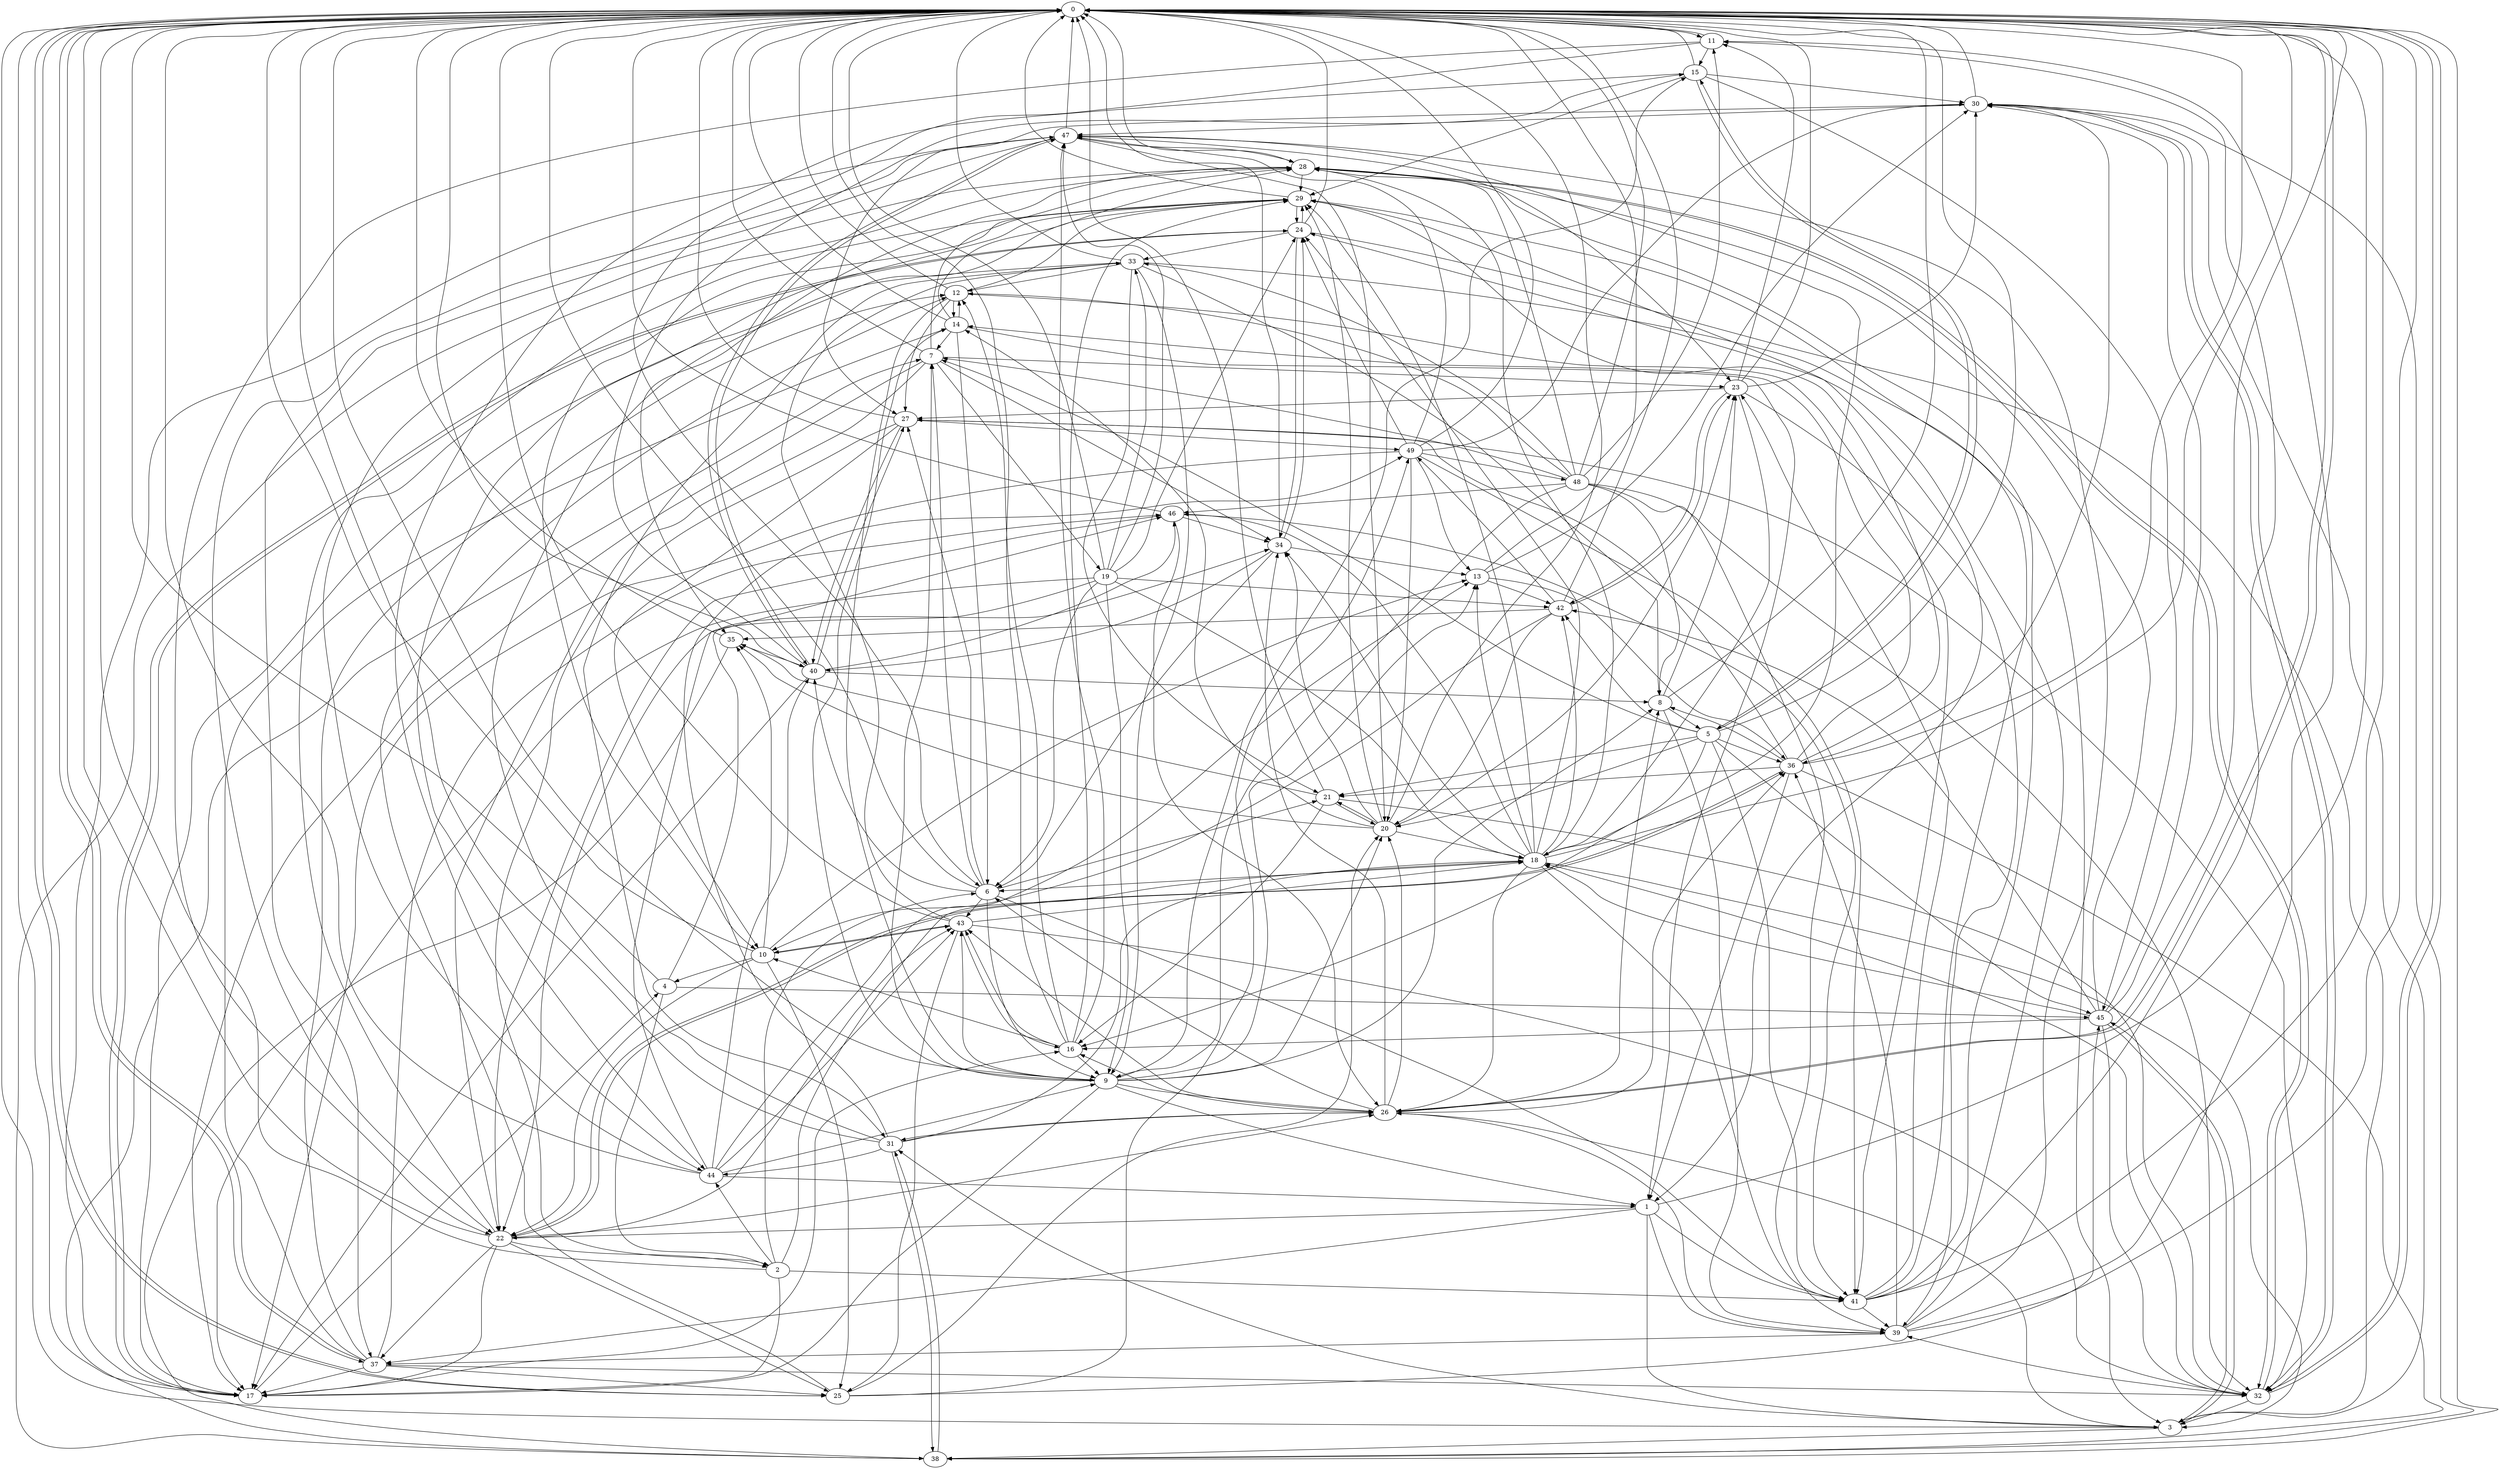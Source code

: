 strict digraph "" {
	0	 [component_delay=3];
	11	 [component_delay=3];
	0 -> 11	 [wire_delay=1];
	25	 [component_delay=3];
	0 -> 25	 [wire_delay=1];
	26	 [component_delay=3];
	0 -> 26	 [wire_delay=1];
	32	 [component_delay=3];
	0 -> 32	 [wire_delay=1];
	37	 [component_delay=3];
	0 -> 37	 [wire_delay=1];
	1	 [component_delay=3];
	1 -> 0	 [wire_delay=1];
	3	 [component_delay=3];
	1 -> 3	 [wire_delay=1];
	22	 [component_delay=3];
	1 -> 22	 [wire_delay=1];
	1 -> 37	 [wire_delay=1];
	39	 [component_delay=3];
	1 -> 39	 [wire_delay=1];
	41	 [component_delay=3];
	1 -> 41	 [wire_delay=1];
	2	 [component_delay=3];
	2 -> 0	 [wire_delay=1];
	6	 [component_delay=3];
	2 -> 6	 [wire_delay=1];
	17	 [component_delay=3];
	2 -> 17	 [wire_delay=1];
	18	 [component_delay=3];
	2 -> 18	 [wire_delay=1];
	2 -> 41	 [wire_delay=1];
	44	 [component_delay=3];
	2 -> 44	 [wire_delay=1];
	3 -> 0	 [wire_delay=1];
	3 -> 26	 [wire_delay=1];
	31	 [component_delay=3];
	3 -> 31	 [wire_delay=1];
	38	 [component_delay=3];
	3 -> 38	 [wire_delay=1];
	45	 [component_delay=3];
	3 -> 45	 [wire_delay=1];
	4	 [component_delay=3];
	4 -> 0	 [wire_delay=1];
	4 -> 2	 [wire_delay=1];
	34	 [component_delay=3];
	4 -> 34	 [wire_delay=1];
	4 -> 45	 [wire_delay=1];
	5	 [component_delay=3];
	5 -> 0	 [wire_delay=1];
	7	 [component_delay=3];
	5 -> 7	 [wire_delay=1];
	15	 [component_delay=3];
	5 -> 15	 [wire_delay=1];
	16	 [component_delay=3];
	5 -> 16	 [wire_delay=1];
	20	 [component_delay=3];
	5 -> 20	 [wire_delay=1];
	21	 [component_delay=3];
	5 -> 21	 [wire_delay=1];
	36	 [component_delay=3];
	5 -> 36	 [wire_delay=1];
	5 -> 41	 [wire_delay=1];
	42	 [component_delay=3];
	5 -> 42	 [wire_delay=1];
	5 -> 45	 [wire_delay=1];
	6 -> 0	 [wire_delay=1];
	6 -> 7	 [wire_delay=1];
	9	 [component_delay=3];
	6 -> 9	 [wire_delay=1];
	6 -> 21	 [wire_delay=1];
	27	 [component_delay=3];
	6 -> 27	 [wire_delay=1];
	40	 [component_delay=3];
	6 -> 40	 [wire_delay=1];
	6 -> 41	 [wire_delay=1];
	43	 [component_delay=3];
	6 -> 43	 [wire_delay=1];
	7 -> 0	 [wire_delay=1];
	7 -> 17	 [wire_delay=1];
	19	 [component_delay=3];
	7 -> 19	 [wire_delay=1];
	7 -> 22	 [wire_delay=1];
	23	 [component_delay=3];
	7 -> 23	 [wire_delay=1];
	28	 [component_delay=3];
	7 -> 28	 [wire_delay=1];
	7 -> 34	 [wire_delay=1];
	8	 [component_delay=3];
	8 -> 0	 [wire_delay=1];
	8 -> 5	 [wire_delay=1];
	8 -> 23	 [wire_delay=1];
	8 -> 39	 [wire_delay=1];
	9 -> 0	 [wire_delay=1];
	9 -> 1	 [wire_delay=1];
	9 -> 7	 [wire_delay=1];
	9 -> 8	 [wire_delay=1];
	13	 [component_delay=3];
	9 -> 13	 [wire_delay=1];
	14	 [component_delay=3];
	9 -> 14	 [wire_delay=1];
	9 -> 15	 [wire_delay=1];
	9 -> 17	 [wire_delay=1];
	9 -> 20	 [wire_delay=1];
	9 -> 26	 [wire_delay=1];
	9 -> 43	 [wire_delay=1];
	10	 [component_delay=3];
	10 -> 0	 [wire_delay=1];
	10 -> 4	 [wire_delay=1];
	10 -> 13	 [wire_delay=1];
	10 -> 22	 [wire_delay=1];
	10 -> 25	 [wire_delay=1];
	35	 [component_delay=3];
	10 -> 35	 [wire_delay=1];
	10 -> 43	 [wire_delay=1];
	11 -> 0	 [wire_delay=1];
	11 -> 6	 [wire_delay=1];
	11 -> 15	 [wire_delay=1];
	11 -> 22	 [wire_delay=1];
	12	 [component_delay=3];
	12 -> 0	 [wire_delay=1];
	12 -> 9	 [wire_delay=1];
	12 -> 14	 [wire_delay=1];
	12 -> 27	 [wire_delay=1];
	29	 [component_delay=3];
	12 -> 29	 [wire_delay=1];
	12 -> 41	 [wire_delay=1];
	13 -> 0	 [wire_delay=1];
	30	 [component_delay=3];
	13 -> 30	 [wire_delay=1];
	13 -> 36	 [wire_delay=1];
	13 -> 42	 [wire_delay=1];
	14 -> 0	 [wire_delay=1];
	14 -> 1	 [wire_delay=1];
	14 -> 6	 [wire_delay=1];
	14 -> 7	 [wire_delay=1];
	14 -> 12	 [wire_delay=1];
	14 -> 28	 [wire_delay=1];
	15 -> 0	 [wire_delay=1];
	15 -> 5	 [wire_delay=1];
	15 -> 29	 [wire_delay=1];
	15 -> 30	 [wire_delay=1];
	15 -> 44	 [wire_delay=1];
	15 -> 45	 [wire_delay=1];
	16 -> 0	 [wire_delay=1];
	16 -> 9	 [wire_delay=1];
	16 -> 10	 [wire_delay=1];
	16 -> 12	 [wire_delay=1];
	16 -> 29	 [wire_delay=1];
	16 -> 43	 [wire_delay=1];
	47	 [component_delay=3];
	16 -> 47	 [wire_delay=1];
	17 -> 0	 [wire_delay=1];
	17 -> 4	 [wire_delay=1];
	17 -> 16	 [wire_delay=1];
	24	 [component_delay=3];
	17 -> 24	 [wire_delay=1];
	17 -> 47	 [wire_delay=1];
	18 -> 0	 [wire_delay=1];
	18 -> 3	 [wire_delay=1];
	18 -> 6	 [wire_delay=1];
	18 -> 13	 [wire_delay=1];
	18 -> 24	 [wire_delay=1];
	18 -> 26	 [wire_delay=1];
	18 -> 29	 [wire_delay=1];
	18 -> 34	 [wire_delay=1];
	18 -> 41	 [wire_delay=1];
	18 -> 42	 [wire_delay=1];
	46	 [component_delay=3];
	18 -> 46	 [wire_delay=1];
	19 -> 0	 [wire_delay=1];
	19 -> 6	 [wire_delay=1];
	19 -> 9	 [wire_delay=1];
	19 -> 17	 [wire_delay=1];
	19 -> 18	 [wire_delay=1];
	19 -> 22	 [wire_delay=1];
	19 -> 24	 [wire_delay=1];
	33	 [component_delay=3];
	19 -> 33	 [wire_delay=1];
	19 -> 42	 [wire_delay=1];
	19 -> 47	 [wire_delay=1];
	20 -> 0	 [wire_delay=1];
	20 -> 14	 [wire_delay=1];
	20 -> 18	 [wire_delay=1];
	20 -> 21	 [wire_delay=1];
	20 -> 23	 [wire_delay=1];
	20 -> 29	 [wire_delay=1];
	20 -> 34	 [wire_delay=1];
	20 -> 35	 [wire_delay=1];
	21 -> 0	 [wire_delay=1];
	21 -> 16	 [wire_delay=1];
	21 -> 20	 [wire_delay=1];
	21 -> 32	 [wire_delay=1];
	21 -> 35	 [wire_delay=1];
	22 -> 0	 [wire_delay=1];
	22 -> 2	 [wire_delay=1];
	22 -> 17	 [wire_delay=1];
	22 -> 25	 [wire_delay=1];
	22 -> 26	 [wire_delay=1];
	22 -> 29	 [wire_delay=1];
	22 -> 36	 [wire_delay=1];
	22 -> 37	 [wire_delay=1];
	22 -> 43	 [wire_delay=1];
	23 -> 0	 [wire_delay=1];
	23 -> 11	 [wire_delay=1];
	23 -> 18	 [wire_delay=1];
	23 -> 27	 [wire_delay=1];
	23 -> 30	 [wire_delay=1];
	23 -> 39	 [wire_delay=1];
	23 -> 42	 [wire_delay=1];
	24 -> 0	 [wire_delay=1];
	24 -> 3	 [wire_delay=1];
	24 -> 17	 [wire_delay=1];
	24 -> 29	 [wire_delay=1];
	24 -> 33	 [wire_delay=1];
	24 -> 34	 [wire_delay=1];
	25 -> 0	 [wire_delay=1];
	25 -> 12	 [wire_delay=1];
	25 -> 20	 [wire_delay=1];
	25 -> 45	 [wire_delay=1];
	49	 [component_delay=3];
	25 -> 49	 [wire_delay=1];
	26 -> 0	 [wire_delay=1];
	26 -> 6	 [wire_delay=1];
	26 -> 8	 [wire_delay=1];
	26 -> 16	 [wire_delay=1];
	26 -> 20	 [wire_delay=1];
	26 -> 31	 [wire_delay=1];
	26 -> 34	 [wire_delay=1];
	26 -> 36	 [wire_delay=1];
	26 -> 43	 [wire_delay=1];
	27 -> 0	 [wire_delay=1];
	27 -> 2	 [wire_delay=1];
	27 -> 10	 [wire_delay=1];
	27 -> 32	 [wire_delay=1];
	27 -> 40	 [wire_delay=1];
	27 -> 49	 [wire_delay=1];
	28 -> 0	 [wire_delay=1];
	28 -> 18	 [wire_delay=1];
	28 -> 29	 [wire_delay=1];
	28 -> 32	 [wire_delay=1];
	28 -> 35	 [wire_delay=1];
	29 -> 0	 [wire_delay=1];
	29 -> 1	 [wire_delay=1];
	29 -> 10	 [wire_delay=1];
	29 -> 24	 [wire_delay=1];
	29 -> 44	 [wire_delay=1];
	30 -> 0	 [wire_delay=1];
	30 -> 3	 [wire_delay=1];
	30 -> 27	 [wire_delay=1];
	30 -> 32	 [wire_delay=1];
	30 -> 36	 [wire_delay=1];
	30 -> 38	 [wire_delay=1];
	30 -> 47	 [wire_delay=1];
	31 -> 0	 [wire_delay=1];
	31 -> 18	 [wire_delay=1];
	31 -> 26	 [wire_delay=1];
	31 -> 29	 [wire_delay=1];
	31 -> 38	 [wire_delay=1];
	31 -> 44	 [wire_delay=1];
	31 -> 49	 [wire_delay=1];
	32 -> 0	 [wire_delay=1];
	32 -> 3	 [wire_delay=1];
	32 -> 18	 [wire_delay=1];
	32 -> 28	 [wire_delay=1];
	32 -> 30	 [wire_delay=1];
	32 -> 39	 [wire_delay=1];
	33 -> 0	 [wire_delay=1];
	33 -> 3	 [wire_delay=1];
	33 -> 8	 [wire_delay=1];
	33 -> 9	 [wire_delay=1];
	33 -> 12	 [wire_delay=1];
	33 -> 17	 [wire_delay=1];
	33 -> 21	 [wire_delay=1];
	33 -> 31	 [wire_delay=1];
	34 -> 0	 [wire_delay=1];
	34 -> 6	 [wire_delay=1];
	34 -> 13	 [wire_delay=1];
	34 -> 24	 [wire_delay=1];
	34 -> 40	 [wire_delay=1];
	35 -> 0	 [wire_delay=1];
	35 -> 38	 [wire_delay=1];
	35 -> 40	 [wire_delay=1];
	36 -> 0	 [wire_delay=1];
	36 -> 1	 [wire_delay=1];
	36 -> 8	 [wire_delay=1];
	36 -> 14	 [wire_delay=1];
	36 -> 21	 [wire_delay=1];
	36 -> 22	 [wire_delay=1];
	36 -> 27	 [wire_delay=1];
	36 -> 29	 [wire_delay=1];
	36 -> 38	 [wire_delay=1];
	37 -> 0	 [wire_delay=1];
	37 -> 12	 [wire_delay=1];
	37 -> 14	 [wire_delay=1];
	37 -> 17	 [wire_delay=1];
	37 -> 25	 [wire_delay=1];
	37 -> 32	 [wire_delay=1];
	37 -> 46	 [wire_delay=1];
	38 -> 0	 [wire_delay=1];
	38 -> 7	 [wire_delay=1];
	38 -> 28	 [wire_delay=1];
	38 -> 31	 [wire_delay=1];
	39 -> 0	 [wire_delay=1];
	39 -> 11	 [wire_delay=1];
	39 -> 24	 [wire_delay=1];
	39 -> 26	 [wire_delay=1];
	39 -> 36	 [wire_delay=1];
	39 -> 37	 [wire_delay=1];
	39 -> 47	 [wire_delay=1];
	40 -> 0	 [wire_delay=1];
	40 -> 8	 [wire_delay=1];
	40 -> 15	 [wire_delay=1];
	40 -> 17	 [wire_delay=1];
	40 -> 27	 [wire_delay=1];
	40 -> 46	 [wire_delay=1];
	40 -> 47	 [wire_delay=1];
	41 -> 0	 [wire_delay=1];
	41 -> 11	 [wire_delay=1];
	41 -> 23	 [wire_delay=1];
	41 -> 28	 [wire_delay=1];
	41 -> 29	 [wire_delay=1];
	41 -> 39	 [wire_delay=1];
	42 -> 0	 [wire_delay=1];
	42 -> 10	 [wire_delay=1];
	42 -> 20	 [wire_delay=1];
	42 -> 23	 [wire_delay=1];
	42 -> 35	 [wire_delay=1];
	42 -> 49	 [wire_delay=1];
	43 -> 0	 [wire_delay=1];
	43 -> 10	 [wire_delay=1];
	43 -> 16	 [wire_delay=1];
	43 -> 18	 [wire_delay=1];
	43 -> 25	 [wire_delay=1];
	43 -> 32	 [wire_delay=1];
	43 -> 33	 [wire_delay=1];
	44 -> 0	 [wire_delay=1];
	44 -> 1	 [wire_delay=1];
	44 -> 9	 [wire_delay=1];
	44 -> 13	 [wire_delay=1];
	44 -> 28	 [wire_delay=1];
	44 -> 40	 [wire_delay=1];
	44 -> 43	 [wire_delay=1];
	44 -> 46	 [wire_delay=1];
	45 -> 0	 [wire_delay=1];
	45 -> 3	 [wire_delay=1];
	45 -> 16	 [wire_delay=1];
	45 -> 18	 [wire_delay=1];
	45 -> 28	 [wire_delay=1];
	45 -> 30	 [wire_delay=1];
	45 -> 32	 [wire_delay=1];
	45 -> 42	 [wire_delay=1];
	46 -> 0	 [wire_delay=1];
	46 -> 22	 [wire_delay=1];
	46 -> 26	 [wire_delay=1];
	46 -> 34	 [wire_delay=1];
	46 -> 41	 [wire_delay=1];
	47 -> 0	 [wire_delay=1];
	47 -> 18	 [wire_delay=1];
	47 -> 20	 [wire_delay=1];
	47 -> 22	 [wire_delay=1];
	47 -> 23	 [wire_delay=1];
	47 -> 28	 [wire_delay=1];
	47 -> 37	 [wire_delay=1];
	47 -> 40	 [wire_delay=1];
	48	 [component_delay=3];
	48 -> 0	 [wire_delay=1];
	48 -> 7	 [wire_delay=1];
	48 -> 8	 [wire_delay=1];
	48 -> 9	 [wire_delay=1];
	48 -> 11	 [wire_delay=1];
	48 -> 12	 [wire_delay=1];
	48 -> 28	 [wire_delay=1];
	48 -> 32	 [wire_delay=1];
	48 -> 33	 [wire_delay=1];
	48 -> 39	 [wire_delay=1];
	48 -> 46	 [wire_delay=1];
	49 -> 0	 [wire_delay=1];
	49 -> 13	 [wire_delay=1];
	49 -> 17	 [wire_delay=1];
	49 -> 20	 [wire_delay=1];
	49 -> 24	 [wire_delay=1];
	49 -> 30	 [wire_delay=1];
	49 -> 41	 [wire_delay=1];
	49 -> 47	 [wire_delay=1];
	49 -> 48	 [wire_delay=1];
}

